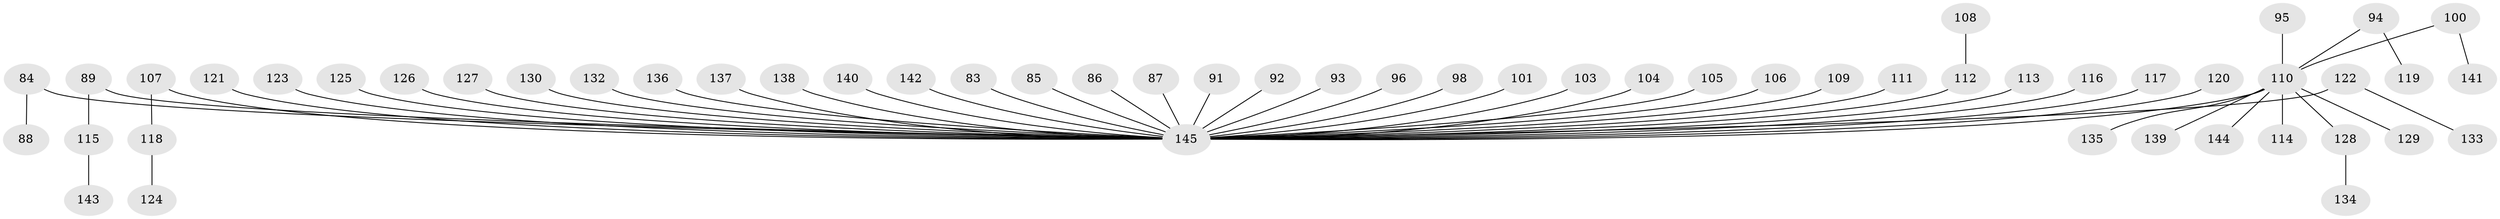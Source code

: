 // original degree distribution, {4: 0.04827586206896552, 7: 0.020689655172413793, 5: 0.027586206896551724, 6: 0.020689655172413793, 3: 0.11724137931034483, 1: 0.496551724137931, 2: 0.2689655172413793}
// Generated by graph-tools (version 1.1) at 2025/57/03/04/25 21:57:00]
// undirected, 58 vertices, 57 edges
graph export_dot {
graph [start="1"]
  node [color=gray90,style=filled];
  83 [super="+28"];
  84;
  85;
  86;
  87;
  88;
  89 [super="+33"];
  91;
  92;
  93;
  94 [super="+19"];
  95;
  96;
  98;
  100 [super="+80"];
  101;
  103;
  104;
  105;
  106;
  107;
  108;
  109;
  110 [super="+66"];
  111;
  112 [super="+37"];
  113;
  114;
  115;
  116;
  117;
  118;
  119;
  120;
  121;
  122;
  123;
  124;
  125;
  126;
  127;
  128 [super="+90"];
  129 [super="+71"];
  130;
  132;
  133;
  134;
  135;
  136;
  137;
  138 [super="+38"];
  139 [super="+52"];
  140;
  141;
  142;
  143;
  144;
  145 [super="+12+34+131+57+59+60+62+69+70+75+81+73+74+76+99+78+97+77+82"];
  83 -- 145;
  84 -- 88;
  84 -- 145;
  85 -- 145;
  86 -- 145;
  87 -- 145;
  89 -- 115;
  89 -- 145;
  91 -- 145;
  92 -- 145;
  93 -- 145;
  94 -- 119;
  94 -- 110;
  95 -- 110;
  96 -- 145;
  98 -- 145;
  100 -- 141;
  100 -- 110;
  101 -- 145;
  103 -- 145;
  104 -- 145;
  105 -- 145;
  106 -- 145;
  107 -- 118;
  107 -- 145;
  108 -- 112;
  109 -- 145;
  110 -- 114;
  110 -- 135;
  110 -- 144;
  110 -- 139;
  110 -- 145;
  110 -- 128;
  110 -- 129;
  111 -- 145;
  112 -- 145;
  113 -- 145;
  115 -- 143;
  116 -- 145;
  117 -- 145;
  118 -- 124;
  120 -- 145;
  121 -- 145;
  122 -- 133;
  122 -- 145;
  123 -- 145;
  125 -- 145;
  126 -- 145;
  127 -- 145;
  128 -- 134;
  130 -- 145;
  132 -- 145;
  136 -- 145;
  137 -- 145;
  138 -- 145;
  140 -- 145;
  142 -- 145;
}
